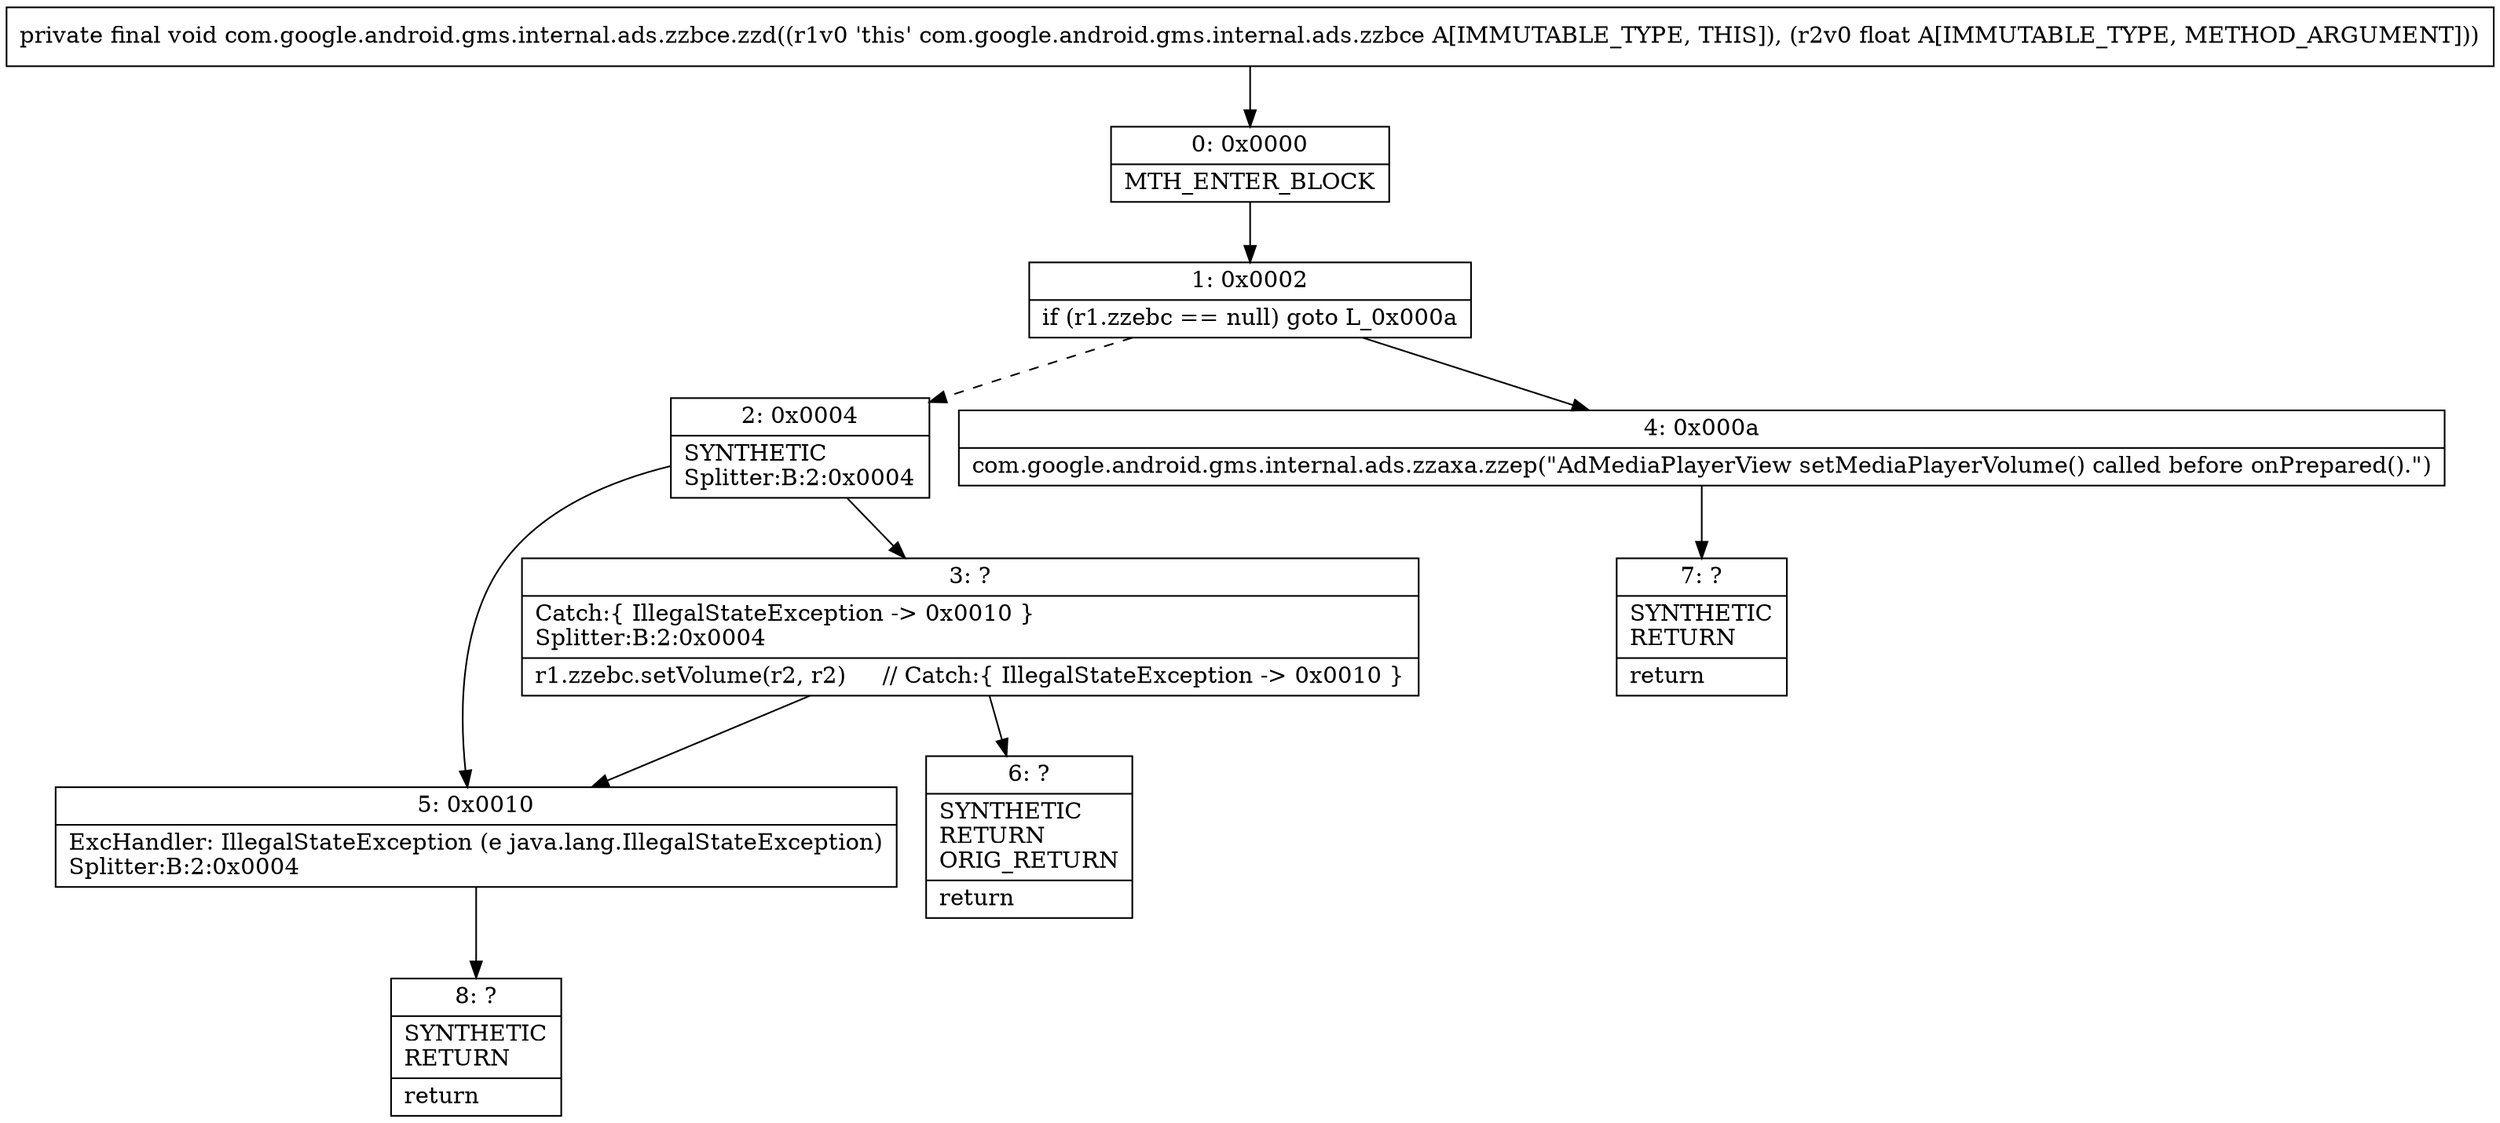 digraph "CFG forcom.google.android.gms.internal.ads.zzbce.zzd(F)V" {
Node_0 [shape=record,label="{0\:\ 0x0000|MTH_ENTER_BLOCK\l}"];
Node_1 [shape=record,label="{1\:\ 0x0002|if (r1.zzebc == null) goto L_0x000a\l}"];
Node_2 [shape=record,label="{2\:\ 0x0004|SYNTHETIC\lSplitter:B:2:0x0004\l}"];
Node_3 [shape=record,label="{3\:\ ?|Catch:\{ IllegalStateException \-\> 0x0010 \}\lSplitter:B:2:0x0004\l|r1.zzebc.setVolume(r2, r2)     \/\/ Catch:\{ IllegalStateException \-\> 0x0010 \}\l}"];
Node_4 [shape=record,label="{4\:\ 0x000a|com.google.android.gms.internal.ads.zzaxa.zzep(\"AdMediaPlayerView setMediaPlayerVolume() called before onPrepared().\")\l}"];
Node_5 [shape=record,label="{5\:\ 0x0010|ExcHandler: IllegalStateException (e java.lang.IllegalStateException)\lSplitter:B:2:0x0004\l}"];
Node_6 [shape=record,label="{6\:\ ?|SYNTHETIC\lRETURN\lORIG_RETURN\l|return\l}"];
Node_7 [shape=record,label="{7\:\ ?|SYNTHETIC\lRETURN\l|return\l}"];
Node_8 [shape=record,label="{8\:\ ?|SYNTHETIC\lRETURN\l|return\l}"];
MethodNode[shape=record,label="{private final void com.google.android.gms.internal.ads.zzbce.zzd((r1v0 'this' com.google.android.gms.internal.ads.zzbce A[IMMUTABLE_TYPE, THIS]), (r2v0 float A[IMMUTABLE_TYPE, METHOD_ARGUMENT])) }"];
MethodNode -> Node_0;
Node_0 -> Node_1;
Node_1 -> Node_2[style=dashed];
Node_1 -> Node_4;
Node_2 -> Node_3;
Node_2 -> Node_5;
Node_3 -> Node_5;
Node_3 -> Node_6;
Node_4 -> Node_7;
Node_5 -> Node_8;
}

